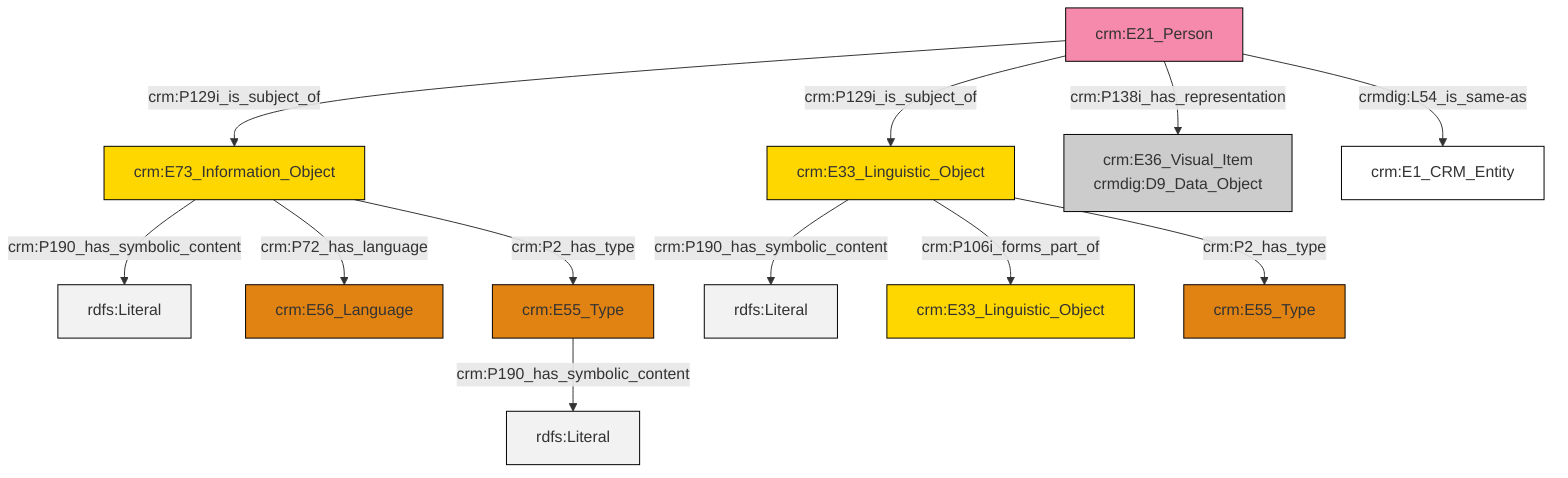 graph TD
classDef Literal fill:#f2f2f2,stroke:#000000;
classDef CRM_Entity fill:#FFFFFF,stroke:#000000;
classDef Temporal_Entity fill:#00C9E6, stroke:#000000;
classDef Type fill:#E18312, stroke:#000000;
classDef Time-Span fill:#2C9C91, stroke:#000000;
classDef Appellation fill:#FFEB7F, stroke:#000000;
classDef Place fill:#008836, stroke:#000000;
classDef Persistent_Item fill:#B266B2, stroke:#000000;
classDef Conceptual_Object fill:#FFD700, stroke:#000000;
classDef Physical_Thing fill:#D2B48C, stroke:#000000;
classDef Actor fill:#f58aad, stroke:#000000;
classDef PC_Classes fill:#4ce600, stroke:#000000;
classDef Multi fill:#cccccc,stroke:#000000;

4["crm:E55_Type"]:::Type -->|crm:P190_has_symbolic_content| 5[rdfs:Literal]:::Literal
10["crm:E33_Linguistic_Object"]:::Conceptual_Object -->|crm:P190_has_symbolic_content| 11[rdfs:Literal]:::Literal
10["crm:E33_Linguistic_Object"]:::Conceptual_Object -->|crm:P106i_forms_part_of| 6["crm:E33_Linguistic_Object"]:::Conceptual_Object
13["crm:E73_Information_Object"]:::Conceptual_Object -->|crm:P190_has_symbolic_content| 14[rdfs:Literal]:::Literal
10["crm:E33_Linguistic_Object"]:::Conceptual_Object -->|crm:P2_has_type| 15["crm:E55_Type"]:::Type
13["crm:E73_Information_Object"]:::Conceptual_Object -->|crm:P72_has_language| 2["crm:E56_Language"]:::Type
17["crm:E21_Person"]:::Actor -->|crm:P129i_is_subject_of| 13["crm:E73_Information_Object"]:::Conceptual_Object
13["crm:E73_Information_Object"]:::Conceptual_Object -->|crm:P2_has_type| 4["crm:E55_Type"]:::Type
17["crm:E21_Person"]:::Actor -->|crm:P129i_is_subject_of| 10["crm:E33_Linguistic_Object"]:::Conceptual_Object
17["crm:E21_Person"]:::Actor -->|crm:P138i_has_representation| 8["crm:E36_Visual_Item<br>crmdig:D9_Data_Object"]:::Multi
17["crm:E21_Person"]:::Actor -->|crmdig:L54_is_same-as| 0["crm:E1_CRM_Entity"]:::CRM_Entity